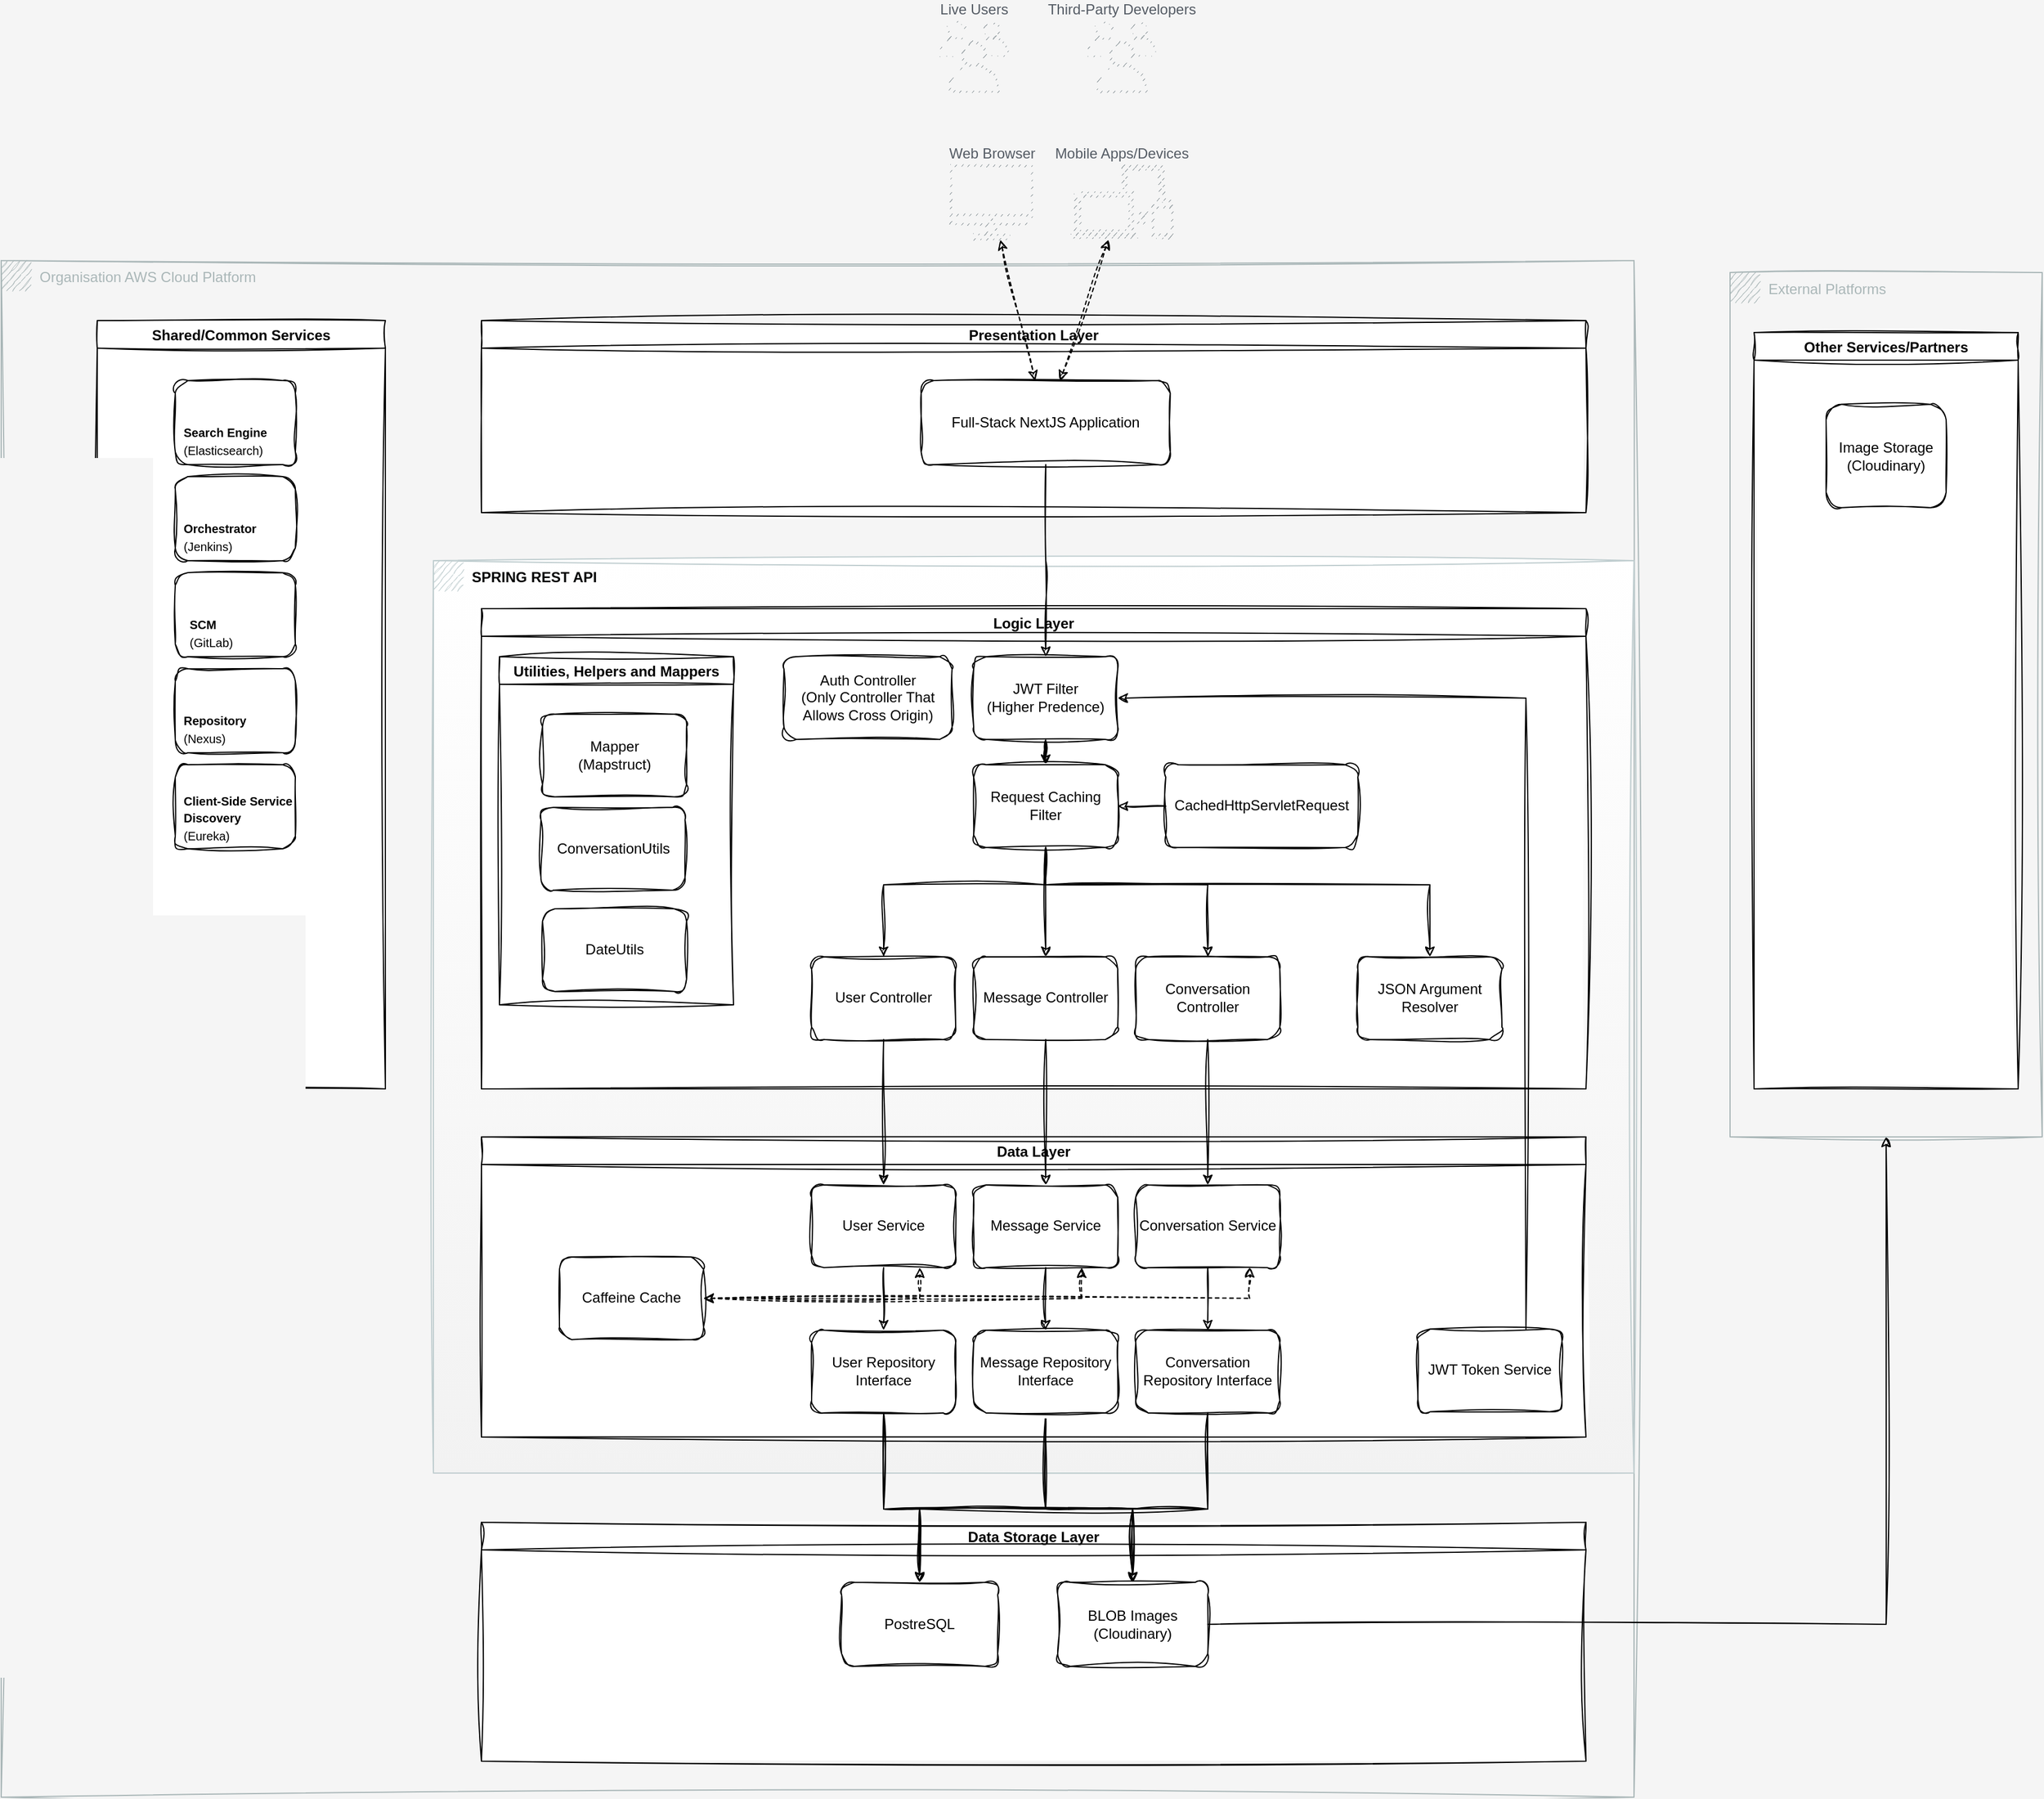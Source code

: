 <mxfile version="21.5.1" type="device">
  <diagram id="Ht1M8jgEwFfnCIfOTk4-" name="Page-1">
    <mxGraphModel dx="1793" dy="1741" grid="1" gridSize="10" guides="1" tooltips="1" connect="1" arrows="1" fold="1" page="1" pageScale="1" pageWidth="1169" pageHeight="827" background="#F5F5F5" math="0" shadow="0">
      <root>
        <mxCell id="0" />
        <mxCell id="1" parent="0" />
        <mxCell id="JVedHGDTY4lANbzmZ5nY-45" value="Organisation AWS Cloud Platform" style="outlineConnect=0;gradientColor=none;html=1;whiteSpace=wrap;fontSize=12;fontStyle=0;shape=mxgraph.aws4.group;grIcon=mxgraph.aws4.group_aws_cloud;strokeColor=#AAB7B8;fillColor=none;verticalAlign=top;align=left;spacingLeft=30;fontColor=#AAB7B8;dashed=0;sketch=1;curveFitting=1;jiggle=2;" parent="1" vertex="1">
          <mxGeometry y="190" width="1360" height="1280" as="geometry" />
        </mxCell>
        <mxCell id="JVedHGDTY4lANbzmZ5nY-12" value="Shared/Common Services" style="swimlane;swimlaneFillColor=#ffffff;sketch=1;curveFitting=1;jiggle=2;" parent="1" vertex="1">
          <mxGeometry x="80" y="240" width="240" height="640" as="geometry" />
        </mxCell>
        <mxCell id="JVedHGDTY4lANbzmZ5nY-16" value="" style="rounded=1;whiteSpace=wrap;html=1;sketch=1;curveFitting=1;jiggle=2;" parent="JVedHGDTY4lANbzmZ5nY-12" vertex="1">
          <mxGeometry x="65" y="50" width="100" height="70" as="geometry" />
        </mxCell>
        <mxCell id="JVedHGDTY4lANbzmZ5nY-17" value="&lt;font style=&quot;font-size: 10px&quot;&gt;&lt;b&gt;Search Engine&lt;/b&gt;&lt;br&gt;(Elasticsearch)&lt;/font&gt;" style="text;html=1;strokeColor=none;fillColor=none;align=left;verticalAlign=middle;whiteSpace=wrap;rounded=0;sketch=1;curveFitting=1;jiggle=2;" parent="JVedHGDTY4lANbzmZ5nY-12" vertex="1">
          <mxGeometry x="70" y="90" width="90" height="20" as="geometry" />
        </mxCell>
        <mxCell id="JVedHGDTY4lANbzmZ5nY-29" value="" style="rounded=1;whiteSpace=wrap;html=1;sketch=1;curveFitting=1;jiggle=2;" parent="JVedHGDTY4lANbzmZ5nY-12" vertex="1">
          <mxGeometry x="65" y="130" width="100" height="70" as="geometry" />
        </mxCell>
        <mxCell id="JVedHGDTY4lANbzmZ5nY-30" value="&lt;font style=&quot;font-size: 10px&quot;&gt;&lt;b&gt;Orchestrator&lt;/b&gt;&lt;br&gt;(Jenkins)&lt;/font&gt;" style="text;html=1;strokeColor=none;fillColor=none;align=left;verticalAlign=middle;whiteSpace=wrap;rounded=0;sketch=1;curveFitting=1;jiggle=2;" parent="JVedHGDTY4lANbzmZ5nY-12" vertex="1">
          <mxGeometry x="70" y="170" width="90" height="20" as="geometry" />
        </mxCell>
        <mxCell id="JVedHGDTY4lANbzmZ5nY-31" value="" style="rounded=1;whiteSpace=wrap;html=1;sketch=1;curveFitting=1;jiggle=2;" parent="JVedHGDTY4lANbzmZ5nY-12" vertex="1">
          <mxGeometry x="65" y="210" width="100" height="70" as="geometry" />
        </mxCell>
        <mxCell id="JVedHGDTY4lANbzmZ5nY-32" value="&lt;font style=&quot;font-size: 10px&quot;&gt;&lt;b&gt;SCM&lt;/b&gt;&lt;br&gt;(GitLab)&lt;/font&gt;" style="text;html=1;strokeColor=none;fillColor=none;align=left;verticalAlign=middle;whiteSpace=wrap;rounded=0;sketch=1;curveFitting=1;jiggle=2;" parent="JVedHGDTY4lANbzmZ5nY-12" vertex="1">
          <mxGeometry x="75" y="250" width="90" height="20" as="geometry" />
        </mxCell>
        <mxCell id="YZYK8WR77NiXZbiTl2pl-4" value="" style="rounded=1;whiteSpace=wrap;html=1;sketch=1;curveFitting=1;jiggle=2;" parent="JVedHGDTY4lANbzmZ5nY-12" vertex="1">
          <mxGeometry x="65" y="290" width="100" height="70" as="geometry" />
        </mxCell>
        <mxCell id="YZYK8WR77NiXZbiTl2pl-5" value="&lt;font style=&quot;font-size: 10px&quot;&gt;&lt;b&gt;Repository&lt;/b&gt;&lt;br&gt;(Nexus)&lt;/font&gt;" style="text;html=1;strokeColor=none;fillColor=none;align=left;verticalAlign=middle;whiteSpace=wrap;rounded=0;sketch=1;curveFitting=1;jiggle=2;" parent="JVedHGDTY4lANbzmZ5nY-12" vertex="1">
          <mxGeometry x="70" y="330" width="90" height="20" as="geometry" />
        </mxCell>
        <mxCell id="lMe1I6xCQbhcHF2loqho-98" value="" style="rounded=1;whiteSpace=wrap;html=1;sketch=1;curveFitting=1;jiggle=2;" vertex="1" parent="JVedHGDTY4lANbzmZ5nY-12">
          <mxGeometry x="65" y="370" width="100" height="70" as="geometry" />
        </mxCell>
        <mxCell id="lMe1I6xCQbhcHF2loqho-99" value="&lt;span style=&quot;font-size: 10px;&quot;&gt;&lt;b&gt;Client-Side Service Discovery &lt;br&gt;&lt;/b&gt;(Eureka)&lt;/span&gt;" style="text;html=1;strokeColor=none;fillColor=none;align=left;verticalAlign=middle;whiteSpace=wrap;rounded=0;sketch=1;curveFitting=1;jiggle=2;" vertex="1" parent="JVedHGDTY4lANbzmZ5nY-12">
          <mxGeometry x="70" y="404" width="115" height="20" as="geometry" />
        </mxCell>
        <mxCell id="JVedHGDTY4lANbzmZ5nY-9" value="Presentation Layer" style="swimlane;fillColor=#ffffff;labelBackgroundColor=none;swimlaneFillColor=#ffffff;sketch=1;curveFitting=1;jiggle=2;" parent="1" vertex="1">
          <mxGeometry x="400" y="240" width="920" height="160" as="geometry" />
        </mxCell>
        <mxCell id="JVedHGDTY4lANbzmZ5nY-59" value="Full-Stack NextJS Application" style="rounded=1;whiteSpace=wrap;html=1;sketch=1;curveFitting=1;jiggle=2;" parent="JVedHGDTY4lANbzmZ5nY-9" vertex="1">
          <mxGeometry x="366.25" y="50" width="207.5" height="70" as="geometry" />
        </mxCell>
        <mxCell id="JVedHGDTY4lANbzmZ5nY-11" value="Data Storage Layer" style="swimlane;swimlaneFillColor=#ffffff;sketch=1;curveFitting=1;jiggle=2;" parent="1" vertex="1">
          <mxGeometry x="400" y="1241" width="920" height="199" as="geometry" />
        </mxCell>
        <mxCell id="JVedHGDTY4lANbzmZ5nY-53" value="PostreSQL" style="rounded=1;whiteSpace=wrap;html=1;sketch=1;curveFitting=1;jiggle=2;" parent="JVedHGDTY4lANbzmZ5nY-11" vertex="1">
          <mxGeometry x="300" y="50" width="130" height="70" as="geometry" />
        </mxCell>
        <mxCell id="lMe1I6xCQbhcHF2loqho-127" value="BLOB Images&lt;br&gt;(Cloudinary)" style="rounded=1;whiteSpace=wrap;html=1;sketch=1;curveFitting=1;jiggle=2;" vertex="1" parent="JVedHGDTY4lANbzmZ5nY-11">
          <mxGeometry x="480" y="50" width="125" height="70" as="geometry" />
        </mxCell>
        <mxCell id="lMe1I6xCQbhcHF2loqho-120" value="" style="rounded=1;orthogonalLoop=1;jettySize=auto;html=1;fontFamily=Helvetica;fontSize=11;fontColor=default;startArrow=classic;startFill=1;dashed=1;sketch=1;curveFitting=1;jiggle=2;" edge="1" parent="1" source="JVedHGDTY4lANbzmZ5nY-18" target="JVedHGDTY4lANbzmZ5nY-59">
          <mxGeometry relative="1" as="geometry" />
        </mxCell>
        <mxCell id="JVedHGDTY4lANbzmZ5nY-18" value="Mobile Apps/Devices" style="outlineConnect=0;gradientColor=none;fontColor=#545B64;strokeColor=none;fillColor=#879196;dashed=0;verticalLabelPosition=top;verticalAlign=bottom;align=center;html=1;fontSize=12;fontStyle=0;aspect=fixed;shape=mxgraph.aws4.illustration_devices;pointerEvents=1;labelPosition=center;sketch=1;curveFitting=1;jiggle=2;" parent="1" vertex="1">
          <mxGeometry x="890" y="110" width="86.01" height="62.79" as="geometry" />
        </mxCell>
        <mxCell id="JVedHGDTY4lANbzmZ5nY-19" value="Third-Party Developers" style="outlineConnect=0;gradientColor=none;fontColor=#545B64;strokeColor=none;fillColor=#879196;dashed=0;verticalLabelPosition=top;verticalAlign=bottom;align=center;html=1;fontSize=12;fontStyle=0;aspect=fixed;shape=mxgraph.aws4.illustration_users;pointerEvents=1;labelPosition=center;sketch=1;curveFitting=1;jiggle=2;" parent="1" vertex="1">
          <mxGeometry x="903" y="-10" width="60" height="60" as="geometry" />
        </mxCell>
        <mxCell id="JVedHGDTY4lANbzmZ5nY-23" value="Live Users" style="outlineConnect=0;gradientColor=none;fontColor=#545B64;strokeColor=none;fillColor=#879196;dashed=0;verticalLabelPosition=top;verticalAlign=bottom;align=center;html=1;fontSize=12;fontStyle=0;aspect=fixed;shape=mxgraph.aws4.illustration_users;pointerEvents=1;labelPosition=center;sketch=1;curveFitting=1;jiggle=2;" parent="1" vertex="1">
          <mxGeometry x="780" y="-10" width="60" height="60" as="geometry" />
        </mxCell>
        <mxCell id="JVedHGDTY4lANbzmZ5nY-24" value="Web Browser" style="outlineConnect=0;gradientColor=none;fontColor=#545B64;strokeColor=none;fillColor=#879196;dashed=0;verticalLabelPosition=top;verticalAlign=bottom;align=center;html=1;fontSize=12;fontStyle=0;aspect=fixed;shape=mxgraph.aws4.illustration_desktop;pointerEvents=1;labelBackgroundColor=none;labelBorderColor=none;labelPosition=center;sketch=1;curveFitting=1;jiggle=2;" parent="1" vertex="1">
          <mxGeometry x="790" y="110" width="69" height="62.79" as="geometry" />
        </mxCell>
        <mxCell id="ZGKyEDnmZlkxXqbfv9jT-51" value="" style="endArrow=classic;html=1;startArrow=classic;startFill=1;dashed=1;sketch=1;curveFitting=1;jiggle=2;" parent="1" source="JVedHGDTY4lANbzmZ5nY-24" target="JVedHGDTY4lANbzmZ5nY-59" edge="1">
          <mxGeometry width="50" height="50" relative="1" as="geometry">
            <mxPoint x="810" y="240" as="sourcePoint" />
            <mxPoint x="970" y="600" as="targetPoint" />
          </mxGeometry>
        </mxCell>
        <mxCell id="lMe1I6xCQbhcHF2loqho-21" value="SPRING REST API" style="outlineConnect=0;gradientColor=#F2F2F2;html=1;whiteSpace=wrap;fontSize=12;fontStyle=1;shape=mxgraph.aws4.group;grIcon=mxgraph.aws4.group_aws_cloud;strokeColor=#BFCDCF;fillColor=default;verticalAlign=top;align=left;spacingLeft=30;fontColor=#020303;dashed=0;container=0;sketch=1;curveFitting=1;jiggle=2;" vertex="1" parent="1">
          <mxGeometry x="360" y="440" width="1000" height="760" as="geometry">
            <mxRectangle x="360" y="400" width="180" height="30" as="alternateBounds" />
          </mxGeometry>
        </mxCell>
        <mxCell id="lMe1I6xCQbhcHF2loqho-11" value="Logic Layer" style="swimlane;swimlaneFillColor=#ffffff;sketch=1;curveFitting=1;jiggle=2;" vertex="1" parent="1">
          <mxGeometry x="400" y="480" width="920" height="400" as="geometry">
            <mxRectangle x="410" y="440" width="110" height="30" as="alternateBounds" />
          </mxGeometry>
        </mxCell>
        <mxCell id="lMe1I6xCQbhcHF2loqho-36" value="Auth Controller&lt;br&gt;(Only Controller That Allows Cross Origin)" style="rounded=1;whiteSpace=wrap;html=1;sketch=1;curveFitting=1;jiggle=2;" vertex="1" parent="lMe1I6xCQbhcHF2loqho-11">
          <mxGeometry x="252" y="40.0" width="140" height="68.92" as="geometry" />
        </mxCell>
        <mxCell id="lMe1I6xCQbhcHF2loqho-66" value="" style="edgeStyle=orthogonalEdgeStyle;rounded=0;orthogonalLoop=1;jettySize=auto;html=1;fontFamily=Helvetica;fontSize=12;fontColor=default;sketch=1;curveFitting=1;jiggle=2;" edge="1" parent="lMe1I6xCQbhcHF2loqho-11" source="lMe1I6xCQbhcHF2loqho-41" target="lMe1I6xCQbhcHF2loqho-42">
          <mxGeometry relative="1" as="geometry" />
        </mxCell>
        <mxCell id="lMe1I6xCQbhcHF2loqho-41" value="JWT Filter&lt;br&gt;(Higher Predence)&lt;br&gt;" style="rounded=1;whiteSpace=wrap;html=1;sketch=1;curveFitting=1;jiggle=2;" vertex="1" parent="lMe1I6xCQbhcHF2loqho-11">
          <mxGeometry x="410" y="40" width="120" height="68.92" as="geometry" />
        </mxCell>
        <mxCell id="lMe1I6xCQbhcHF2loqho-67" value="" style="edgeStyle=orthogonalEdgeStyle;rounded=0;orthogonalLoop=1;jettySize=auto;html=1;fontFamily=Helvetica;fontSize=12;fontColor=default;sketch=1;curveFitting=1;jiggle=2;" edge="1" parent="lMe1I6xCQbhcHF2loqho-11" source="lMe1I6xCQbhcHF2loqho-42" target="lMe1I6xCQbhcHF2loqho-53">
          <mxGeometry relative="1" as="geometry" />
        </mxCell>
        <mxCell id="lMe1I6xCQbhcHF2loqho-69" style="edgeStyle=orthogonalEdgeStyle;rounded=0;orthogonalLoop=1;jettySize=auto;html=1;fontFamily=Helvetica;fontSize=12;fontColor=default;sketch=1;curveFitting=1;jiggle=2;" edge="1" parent="lMe1I6xCQbhcHF2loqho-11" source="lMe1I6xCQbhcHF2loqho-42" target="lMe1I6xCQbhcHF2loqho-54">
          <mxGeometry relative="1" as="geometry">
            <Array as="points">
              <mxPoint x="470" y="230" />
              <mxPoint x="335" y="230" />
            </Array>
          </mxGeometry>
        </mxCell>
        <mxCell id="lMe1I6xCQbhcHF2loqho-72" style="edgeStyle=orthogonalEdgeStyle;rounded=0;orthogonalLoop=1;jettySize=auto;html=1;entryX=0.5;entryY=0;entryDx=0;entryDy=0;fontFamily=Helvetica;fontSize=12;fontColor=default;sketch=1;curveFitting=1;jiggle=2;" edge="1" parent="lMe1I6xCQbhcHF2loqho-11" source="lMe1I6xCQbhcHF2loqho-42" target="lMe1I6xCQbhcHF2loqho-52">
          <mxGeometry relative="1" as="geometry">
            <Array as="points">
              <mxPoint x="470" y="230" />
              <mxPoint x="605" y="230" />
            </Array>
          </mxGeometry>
        </mxCell>
        <mxCell id="lMe1I6xCQbhcHF2loqho-74" style="edgeStyle=orthogonalEdgeStyle;rounded=0;orthogonalLoop=1;jettySize=auto;html=1;fontFamily=Helvetica;fontSize=12;fontColor=default;sketch=1;curveFitting=1;jiggle=2;" edge="1" parent="lMe1I6xCQbhcHF2loqho-11" source="lMe1I6xCQbhcHF2loqho-42" target="lMe1I6xCQbhcHF2loqho-43">
          <mxGeometry relative="1" as="geometry">
            <Array as="points">
              <mxPoint x="470" y="230" />
              <mxPoint x="790" y="230" />
            </Array>
          </mxGeometry>
        </mxCell>
        <mxCell id="lMe1I6xCQbhcHF2loqho-42" value="Request Caching Filter" style="rounded=1;whiteSpace=wrap;html=1;sketch=1;curveFitting=1;jiggle=2;" vertex="1" parent="lMe1I6xCQbhcHF2loqho-11">
          <mxGeometry x="410" y="130" width="120" height="68.92" as="geometry" />
        </mxCell>
        <mxCell id="lMe1I6xCQbhcHF2loqho-43" value="JSON Argument Resolver" style="rounded=1;whiteSpace=wrap;html=1;sketch=1;curveFitting=1;jiggle=2;" vertex="1" parent="lMe1I6xCQbhcHF2loqho-11">
          <mxGeometry x="730.0" y="290" width="120" height="68.92" as="geometry" />
        </mxCell>
        <mxCell id="lMe1I6xCQbhcHF2loqho-52" value="Conversation Controller" style="rounded=1;whiteSpace=wrap;html=1;sketch=1;curveFitting=1;jiggle=2;" vertex="1" parent="lMe1I6xCQbhcHF2loqho-11">
          <mxGeometry x="545" y="290" width="120" height="68.92" as="geometry" />
        </mxCell>
        <mxCell id="lMe1I6xCQbhcHF2loqho-53" value="Message Controller" style="rounded=1;whiteSpace=wrap;html=1;sketch=1;curveFitting=1;jiggle=2;" vertex="1" parent="lMe1I6xCQbhcHF2loqho-11">
          <mxGeometry x="410" y="290" width="120" height="68.92" as="geometry" />
        </mxCell>
        <mxCell id="lMe1I6xCQbhcHF2loqho-54" value="User Controller" style="rounded=1;whiteSpace=wrap;html=1;sketch=1;curveFitting=1;jiggle=2;" vertex="1" parent="lMe1I6xCQbhcHF2loqho-11">
          <mxGeometry x="275" y="290" width="120" height="68.92" as="geometry" />
        </mxCell>
        <mxCell id="lMe1I6xCQbhcHF2loqho-64" value="" style="edgeStyle=orthogonalEdgeStyle;rounded=0;orthogonalLoop=1;jettySize=auto;html=1;fontFamily=Helvetica;fontSize=12;fontColor=default;sketch=1;curveFitting=1;jiggle=2;" edge="1" parent="lMe1I6xCQbhcHF2loqho-11" source="lMe1I6xCQbhcHF2loqho-63" target="lMe1I6xCQbhcHF2loqho-42">
          <mxGeometry relative="1" as="geometry" />
        </mxCell>
        <mxCell id="lMe1I6xCQbhcHF2loqho-63" value="CachedHttpServletRequest" style="rounded=1;align=center;verticalAlign=middle;horizontal=1;html=1;whiteSpace=wrap;sketch=1;curveFitting=1;jiggle=2;" vertex="1" parent="lMe1I6xCQbhcHF2loqho-11">
          <mxGeometry x="570" y="130" width="160" height="68.92" as="geometry" />
        </mxCell>
        <mxCell id="lMe1I6xCQbhcHF2loqho-77" value="Utilities, Helpers and Mappers" style="swimlane;swimlaneFillColor=#ffffff;sketch=1;curveFitting=1;jiggle=2;" vertex="1" parent="lMe1I6xCQbhcHF2loqho-11">
          <mxGeometry x="15" y="40" width="195" height="290" as="geometry">
            <mxRectangle x="410" y="440" width="110" height="30" as="alternateBounds" />
          </mxGeometry>
        </mxCell>
        <mxCell id="lMe1I6xCQbhcHF2loqho-81" value="Mapper&lt;br&gt;(Mapstruct&lt;span style=&quot;background-color: initial;&quot;&gt;)&lt;/span&gt;" style="rounded=1;whiteSpace=wrap;html=1;sketch=1;curveFitting=1;jiggle=2;" vertex="1" parent="lMe1I6xCQbhcHF2loqho-77">
          <mxGeometry x="35.86" y="47.85" width="120" height="68.92" as="geometry" />
        </mxCell>
        <mxCell id="lMe1I6xCQbhcHF2loqho-82" value="ConversationUtils" style="rounded=1;whiteSpace=wrap;html=1;sketch=1;curveFitting=1;jiggle=2;" vertex="1" parent="lMe1I6xCQbhcHF2loqho-77">
          <mxGeometry x="34.59" y="125.54" width="120" height="68.92" as="geometry" />
        </mxCell>
        <mxCell id="lMe1I6xCQbhcHF2loqho-83" value="DateUtils" style="rounded=1;whiteSpace=wrap;html=1;sketch=1;curveFitting=1;jiggle=2;" vertex="1" parent="lMe1I6xCQbhcHF2loqho-77">
          <mxGeometry x="35.86" y="210" width="120" height="68.92" as="geometry" />
        </mxCell>
        <mxCell id="lMe1I6xCQbhcHF2loqho-51" value="" style="group;sketch=1;curveFitting=1;jiggle=2;" vertex="1" connectable="0" parent="1">
          <mxGeometry x="400" y="920" width="920" height="250" as="geometry" />
        </mxCell>
        <mxCell id="ZGKyEDnmZlkxXqbfv9jT-17" value="Data Layer" style="swimlane;swimlaneFillColor=#ffffff;container=0;sketch=1;curveFitting=1;jiggle=2;" parent="lMe1I6xCQbhcHF2loqho-51" vertex="1">
          <mxGeometry width="920" height="250" as="geometry" />
        </mxCell>
        <mxCell id="lMe1I6xCQbhcHF2loqho-75" value="JWT Token Service" style="rounded=1;whiteSpace=wrap;html=1;sketch=1;curveFitting=1;jiggle=2;" vertex="1" parent="ZGKyEDnmZlkxXqbfv9jT-17">
          <mxGeometry x="780" y="160" width="120" height="68.92" as="geometry" />
        </mxCell>
        <mxCell id="lMe1I6xCQbhcHF2loqho-84" value="Message Service" style="rounded=1;whiteSpace=wrap;html=1;sketch=1;curveFitting=1;jiggle=2;" vertex="1" parent="ZGKyEDnmZlkxXqbfv9jT-17">
          <mxGeometry x="410" y="40" width="120" height="68.92" as="geometry" />
        </mxCell>
        <mxCell id="lMe1I6xCQbhcHF2loqho-85" value="User Service" style="rounded=1;whiteSpace=wrap;html=1;sketch=1;curveFitting=1;jiggle=2;" vertex="1" parent="ZGKyEDnmZlkxXqbfv9jT-17">
          <mxGeometry x="275" y="40" width="120" height="68.92" as="geometry" />
        </mxCell>
        <mxCell id="lMe1I6xCQbhcHF2loqho-86" value="Conversation Service" style="rounded=1;whiteSpace=wrap;html=1;sketch=1;curveFitting=1;jiggle=2;" vertex="1" parent="ZGKyEDnmZlkxXqbfv9jT-17">
          <mxGeometry x="545" y="40" width="120" height="68.92" as="geometry" />
        </mxCell>
        <mxCell id="lMe1I6xCQbhcHF2loqho-111" style="rounded=0;orthogonalLoop=1;jettySize=auto;html=1;entryX=0.75;entryY=1;entryDx=0;entryDy=0;fontFamily=Helvetica;fontSize=12;fontColor=default;dashed=1;elbow=vertical;edgeStyle=orthogonalEdgeStyle;startArrow=classic;startFill=1;sketch=1;curveFitting=1;jiggle=2;" edge="1" parent="ZGKyEDnmZlkxXqbfv9jT-17" source="lMe1I6xCQbhcHF2loqho-107" target="lMe1I6xCQbhcHF2loqho-85">
          <mxGeometry relative="1" as="geometry" />
        </mxCell>
        <mxCell id="lMe1I6xCQbhcHF2loqho-116" style="edgeStyle=orthogonalEdgeStyle;rounded=0;orthogonalLoop=1;jettySize=auto;html=1;entryX=0.75;entryY=1;entryDx=0;entryDy=0;fontFamily=Helvetica;fontSize=12;fontColor=default;dashed=1;startArrow=classic;startFill=1;sketch=1;curveFitting=1;jiggle=2;" edge="1" parent="ZGKyEDnmZlkxXqbfv9jT-17" source="lMe1I6xCQbhcHF2loqho-107" target="lMe1I6xCQbhcHF2loqho-84">
          <mxGeometry relative="1" as="geometry" />
        </mxCell>
        <mxCell id="lMe1I6xCQbhcHF2loqho-117" style="edgeStyle=orthogonalEdgeStyle;rounded=0;orthogonalLoop=1;jettySize=auto;html=1;entryX=0.791;entryY=0.996;entryDx=0;entryDy=0;entryPerimeter=0;fontFamily=Helvetica;fontSize=12;fontColor=default;dashed=1;startArrow=classic;startFill=1;sketch=1;curveFitting=1;jiggle=2;" edge="1" parent="ZGKyEDnmZlkxXqbfv9jT-17" source="lMe1I6xCQbhcHF2loqho-107" target="lMe1I6xCQbhcHF2loqho-86">
          <mxGeometry relative="1" as="geometry" />
        </mxCell>
        <mxCell id="lMe1I6xCQbhcHF2loqho-107" value="Caffeine Cache" style="rounded=1;whiteSpace=wrap;html=1;sketch=1;curveFitting=1;jiggle=2;" vertex="1" parent="ZGKyEDnmZlkxXqbfv9jT-17">
          <mxGeometry x="65" y="100.0" width="120" height="68.92" as="geometry" />
        </mxCell>
        <mxCell id="lMe1I6xCQbhcHF2loqho-89" style="edgeStyle=orthogonalEdgeStyle;rounded=0;orthogonalLoop=1;jettySize=auto;html=1;entryX=0.5;entryY=0;entryDx=0;entryDy=0;fontFamily=Helvetica;fontSize=12;fontColor=default;sketch=1;curveFitting=1;jiggle=2;" edge="1" parent="1" source="lMe1I6xCQbhcHF2loqho-53" target="lMe1I6xCQbhcHF2loqho-84">
          <mxGeometry relative="1" as="geometry" />
        </mxCell>
        <mxCell id="lMe1I6xCQbhcHF2loqho-88" style="edgeStyle=orthogonalEdgeStyle;rounded=0;orthogonalLoop=1;jettySize=auto;html=1;fontFamily=Helvetica;fontSize=12;fontColor=default;sketch=1;curveFitting=1;jiggle=2;" edge="1" parent="1" source="lMe1I6xCQbhcHF2loqho-54" target="lMe1I6xCQbhcHF2loqho-85">
          <mxGeometry relative="1" as="geometry" />
        </mxCell>
        <mxCell id="lMe1I6xCQbhcHF2loqho-90" style="edgeStyle=orthogonalEdgeStyle;rounded=0;orthogonalLoop=1;jettySize=auto;html=1;entryX=0.5;entryY=0;entryDx=0;entryDy=0;fontFamily=Helvetica;fontSize=12;fontColor=default;sketch=1;curveFitting=1;jiggle=2;" edge="1" parent="1" source="lMe1I6xCQbhcHF2loqho-52" target="lMe1I6xCQbhcHF2loqho-86">
          <mxGeometry relative="1" as="geometry" />
        </mxCell>
        <mxCell id="lMe1I6xCQbhcHF2loqho-91" style="edgeStyle=orthogonalEdgeStyle;rounded=0;orthogonalLoop=1;jettySize=auto;html=1;entryX=1;entryY=0.5;entryDx=0;entryDy=0;fontFamily=Helvetica;fontSize=12;fontColor=default;sketch=1;curveFitting=1;jiggle=2;" edge="1" parent="1" source="lMe1I6xCQbhcHF2loqho-75" target="lMe1I6xCQbhcHF2loqho-41">
          <mxGeometry relative="1" as="geometry">
            <Array as="points">
              <mxPoint x="1270" y="555" />
            </Array>
          </mxGeometry>
        </mxCell>
        <mxCell id="lMe1I6xCQbhcHF2loqho-133" style="edgeStyle=orthogonalEdgeStyle;rounded=0;orthogonalLoop=1;jettySize=auto;html=1;entryX=0.5;entryY=0;entryDx=0;entryDy=0;fontFamily=Helvetica;fontSize=12;fontColor=default;sketch=1;curveFitting=1;jiggle=2;" edge="1" parent="1" source="lMe1I6xCQbhcHF2loqho-92" target="JVedHGDTY4lANbzmZ5nY-53">
          <mxGeometry relative="1" as="geometry">
            <Array as="points">
              <mxPoint x="870" y="1230" />
              <mxPoint x="765" y="1230" />
            </Array>
          </mxGeometry>
        </mxCell>
        <mxCell id="lMe1I6xCQbhcHF2loqho-136" style="edgeStyle=orthogonalEdgeStyle;rounded=0;orthogonalLoop=1;jettySize=auto;html=1;entryX=0.5;entryY=0;entryDx=0;entryDy=0;fontFamily=Helvetica;fontSize=12;fontColor=default;sketch=1;curveFitting=1;jiggle=2;" edge="1" parent="1" source="lMe1I6xCQbhcHF2loqho-92" target="lMe1I6xCQbhcHF2loqho-127">
          <mxGeometry relative="1" as="geometry">
            <Array as="points">
              <mxPoint x="870" y="1230" />
              <mxPoint x="942" y="1230" />
            </Array>
          </mxGeometry>
        </mxCell>
        <mxCell id="lMe1I6xCQbhcHF2loqho-92" value="Message Repository Interface" style="rounded=1;whiteSpace=wrap;html=1;sketch=1;curveFitting=1;jiggle=2;" vertex="1" parent="1">
          <mxGeometry x="810" y="1081" width="120" height="68.92" as="geometry" />
        </mxCell>
        <mxCell id="lMe1I6xCQbhcHF2loqho-132" style="edgeStyle=orthogonalEdgeStyle;rounded=0;orthogonalLoop=1;jettySize=auto;html=1;entryX=0.5;entryY=0;entryDx=0;entryDy=0;fontFamily=Helvetica;fontSize=12;fontColor=default;sketch=1;curveFitting=1;jiggle=2;" edge="1" parent="1" source="lMe1I6xCQbhcHF2loqho-93" target="JVedHGDTY4lANbzmZ5nY-53">
          <mxGeometry relative="1" as="geometry">
            <Array as="points">
              <mxPoint x="735" y="1230" />
              <mxPoint x="765" y="1230" />
            </Array>
          </mxGeometry>
        </mxCell>
        <mxCell id="lMe1I6xCQbhcHF2loqho-135" style="edgeStyle=orthogonalEdgeStyle;rounded=0;orthogonalLoop=1;jettySize=auto;html=1;entryX=0.5;entryY=0;entryDx=0;entryDy=0;fontFamily=Helvetica;fontSize=12;fontColor=default;sketch=1;curveFitting=1;jiggle=2;" edge="1" parent="1" source="lMe1I6xCQbhcHF2loqho-93" target="lMe1I6xCQbhcHF2loqho-127">
          <mxGeometry relative="1" as="geometry">
            <Array as="points">
              <mxPoint x="735" y="1230" />
              <mxPoint x="942" y="1230" />
            </Array>
          </mxGeometry>
        </mxCell>
        <mxCell id="lMe1I6xCQbhcHF2loqho-93" value="User Repository Interface" style="rounded=1;whiteSpace=wrap;html=1;sketch=1;curveFitting=1;jiggle=2;" vertex="1" parent="1">
          <mxGeometry x="675" y="1081" width="120" height="68.92" as="geometry" />
        </mxCell>
        <mxCell id="lMe1I6xCQbhcHF2loqho-134" style="edgeStyle=orthogonalEdgeStyle;rounded=0;orthogonalLoop=1;jettySize=auto;html=1;entryX=0.5;entryY=0;entryDx=0;entryDy=0;fontFamily=Helvetica;fontSize=12;fontColor=default;sketch=1;curveFitting=1;jiggle=2;" edge="1" parent="1" source="lMe1I6xCQbhcHF2loqho-94" target="JVedHGDTY4lANbzmZ5nY-53">
          <mxGeometry relative="1" as="geometry">
            <Array as="points">
              <mxPoint x="1005" y="1230" />
              <mxPoint x="765" y="1230" />
            </Array>
          </mxGeometry>
        </mxCell>
        <mxCell id="lMe1I6xCQbhcHF2loqho-137" style="edgeStyle=orthogonalEdgeStyle;rounded=0;orthogonalLoop=1;jettySize=auto;html=1;entryX=0.5;entryY=0;entryDx=0;entryDy=0;fontFamily=Helvetica;fontSize=12;fontColor=default;sketch=1;curveFitting=1;jiggle=2;" edge="1" parent="1" source="lMe1I6xCQbhcHF2loqho-94" target="lMe1I6xCQbhcHF2loqho-127">
          <mxGeometry relative="1" as="geometry">
            <Array as="points">
              <mxPoint x="1005" y="1230" />
              <mxPoint x="942" y="1230" />
            </Array>
          </mxGeometry>
        </mxCell>
        <mxCell id="lMe1I6xCQbhcHF2loqho-94" value="Conversation Repository Interface" style="rounded=1;whiteSpace=wrap;html=1;sketch=1;curveFitting=1;jiggle=2;" vertex="1" parent="1">
          <mxGeometry x="945" y="1081" width="120" height="68.92" as="geometry" />
        </mxCell>
        <mxCell id="lMe1I6xCQbhcHF2loqho-95" value="" style="edgeStyle=orthogonalEdgeStyle;rounded=0;orthogonalLoop=1;jettySize=auto;html=1;fontFamily=Helvetica;fontSize=12;fontColor=default;sketch=1;curveFitting=1;jiggle=2;" edge="1" parent="1" source="lMe1I6xCQbhcHF2loqho-85" target="lMe1I6xCQbhcHF2loqho-93">
          <mxGeometry relative="1" as="geometry" />
        </mxCell>
        <mxCell id="lMe1I6xCQbhcHF2loqho-96" value="" style="edgeStyle=orthogonalEdgeStyle;rounded=0;orthogonalLoop=1;jettySize=auto;html=1;fontFamily=Helvetica;fontSize=12;fontColor=default;sketch=1;curveFitting=1;jiggle=2;" edge="1" parent="1" source="lMe1I6xCQbhcHF2loqho-84" target="lMe1I6xCQbhcHF2loqho-92">
          <mxGeometry relative="1" as="geometry" />
        </mxCell>
        <mxCell id="lMe1I6xCQbhcHF2loqho-97" value="" style="edgeStyle=orthogonalEdgeStyle;rounded=0;orthogonalLoop=1;jettySize=auto;html=1;fontFamily=Helvetica;fontSize=12;fontColor=default;sketch=1;curveFitting=1;jiggle=2;" edge="1" parent="1" source="lMe1I6xCQbhcHF2loqho-86" target="lMe1I6xCQbhcHF2loqho-94">
          <mxGeometry relative="1" as="geometry" />
        </mxCell>
        <mxCell id="lMe1I6xCQbhcHF2loqho-119" style="edgeStyle=orthogonalEdgeStyle;rounded=0;orthogonalLoop=1;jettySize=auto;html=1;entryX=0.5;entryY=0;entryDx=0;entryDy=0;fontFamily=Helvetica;fontSize=12;fontColor=default;sketch=1;curveFitting=1;jiggle=2;" edge="1" parent="1" source="JVedHGDTY4lANbzmZ5nY-59" target="lMe1I6xCQbhcHF2loqho-41">
          <mxGeometry relative="1" as="geometry" />
        </mxCell>
        <mxCell id="ZGKyEDnmZlkxXqbfv9jT-89" value="External Platforms" style="outlineConnect=0;gradientColor=none;html=1;whiteSpace=wrap;fontSize=12;fontStyle=0;shape=mxgraph.aws4.group;grIcon=mxgraph.aws4.group_aws_cloud;strokeColor=#AAB7B8;fillColor=none;verticalAlign=top;align=left;spacingLeft=30;fontColor=#AAB7B8;dashed=0;labelBackgroundColor=none;sketch=1;curveFitting=1;jiggle=2;" parent="1" vertex="1">
          <mxGeometry x="1440" y="200" width="260" height="720" as="geometry" />
        </mxCell>
        <mxCell id="JVedHGDTY4lANbzmZ5nY-13" value="Other Services/Partners" style="swimlane;swimlaneFillColor=#ffffff;sketch=1;curveFitting=1;jiggle=2;" parent="1" vertex="1">
          <mxGeometry x="1460" y="250" width="220" height="630" as="geometry" />
        </mxCell>
        <mxCell id="lMe1I6xCQbhcHF2loqho-121" value="" style="group;sketch=1;curveFitting=1;jiggle=2;" vertex="1" connectable="0" parent="JVedHGDTY4lANbzmZ5nY-13">
          <mxGeometry x="60" y="59.807" width="100" height="86.087" as="geometry" />
        </mxCell>
        <mxCell id="ZGKyEDnmZlkxXqbfv9jT-44" value="Image Storage&lt;br&gt;(Cloudinary)" style="rounded=1;whiteSpace=wrap;html=1;sketch=1;curveFitting=1;jiggle=2;" parent="lMe1I6xCQbhcHF2loqho-121" vertex="1">
          <mxGeometry width="100" height="86.087" as="geometry" />
        </mxCell>
        <mxCell id="lMe1I6xCQbhcHF2loqho-138" style="edgeStyle=orthogonalEdgeStyle;rounded=0;orthogonalLoop=1;jettySize=auto;html=1;fontFamily=Helvetica;fontSize=12;fontColor=default;sketch=1;curveFitting=1;jiggle=2;" edge="1" parent="1" source="lMe1I6xCQbhcHF2loqho-127" target="ZGKyEDnmZlkxXqbfv9jT-89">
          <mxGeometry relative="1" as="geometry" />
        </mxCell>
      </root>
    </mxGraphModel>
  </diagram>
</mxfile>
